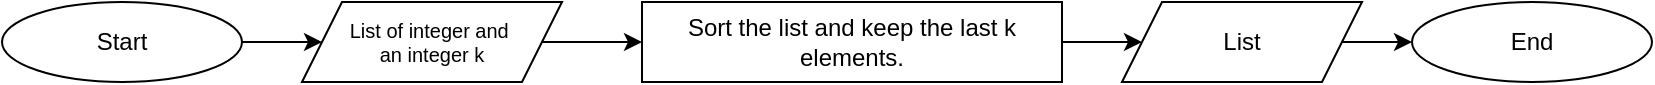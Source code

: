 <mxfile version="24.9.0">
  <diagram name="Page-1" id="z9LAb5Ok6JyxKWv0N6qz">
    <mxGraphModel dx="795" dy="539" grid="1" gridSize="10" guides="1" tooltips="1" connect="1" arrows="1" fold="1" page="1" pageScale="1" pageWidth="850" pageHeight="1100" background="#FFFFFF" math="0" shadow="0">
      <root>
        <mxCell id="0" />
        <mxCell id="1" parent="0" />
        <mxCell id="XKFdUextkc2nJWJVsiQQ-31" value="" style="edgeStyle=orthogonalEdgeStyle;rounded=0;orthogonalLoop=1;jettySize=auto;html=1;" parent="1" edge="1">
          <mxGeometry relative="1" as="geometry">
            <mxPoint x="400" y="150" as="targetPoint" />
          </mxGeometry>
        </mxCell>
        <mxCell id="iPOr9jhTZgFF23cTAe3i-1" value="Start" style="ellipse;whiteSpace=wrap;html=1;" parent="1" vertex="1">
          <mxGeometry x="40" y="240" width="120" height="40" as="geometry" />
        </mxCell>
        <mxCell id="iPOr9jhTZgFF23cTAe3i-2" value="List of integer and&amp;nbsp;&lt;div&gt;an integer k&lt;/div&gt;" style="shape=parallelogram;perimeter=parallelogramPerimeter;whiteSpace=wrap;html=1;fixedSize=1;fontSize=10;" parent="1" vertex="1">
          <mxGeometry x="190" y="240" width="130" height="40" as="geometry" />
        </mxCell>
        <mxCell id="iPOr9jhTZgFF23cTAe3i-16" value="" style="endArrow=classic;html=1;rounded=0;exitX=1;exitY=0.5;exitDx=0;exitDy=0;entryX=0;entryY=0.5;entryDx=0;entryDy=0;" parent="1" source="iPOr9jhTZgFF23cTAe3i-1" target="iPOr9jhTZgFF23cTAe3i-2" edge="1">
          <mxGeometry width="50" height="50" relative="1" as="geometry">
            <mxPoint x="210" y="360" as="sourcePoint" />
            <mxPoint x="260" y="310" as="targetPoint" />
          </mxGeometry>
        </mxCell>
        <mxCell id="iPOr9jhTZgFF23cTAe3i-17" value="" style="endArrow=classic;html=1;rounded=0;exitX=1;exitY=0.5;exitDx=0;exitDy=0;entryX=0;entryY=0.5;entryDx=0;entryDy=0;" parent="1" source="iPOr9jhTZgFF23cTAe3i-2" edge="1">
          <mxGeometry width="50" height="50" relative="1" as="geometry">
            <mxPoint x="170" y="270" as="sourcePoint" />
            <mxPoint x="360" y="260" as="targetPoint" />
          </mxGeometry>
        </mxCell>
        <mxCell id="iPOr9jhTZgFF23cTAe3i-103" value="List" style="shape=parallelogram;perimeter=parallelogramPerimeter;whiteSpace=wrap;html=1;fixedSize=1;" parent="1" vertex="1">
          <mxGeometry x="600" y="240" width="120" height="40" as="geometry" />
        </mxCell>
        <mxCell id="iPOr9jhTZgFF23cTAe3i-104" value="End" style="ellipse;whiteSpace=wrap;html=1;" parent="1" vertex="1">
          <mxGeometry x="745" y="240" width="120" height="40" as="geometry" />
        </mxCell>
        <mxCell id="iPOr9jhTZgFF23cTAe3i-105" value="" style="endArrow=classic;html=1;rounded=0;exitX=1;exitY=0.5;exitDx=0;exitDy=0;" parent="1" source="iPOr9jhTZgFF23cTAe3i-103" target="iPOr9jhTZgFF23cTAe3i-104" edge="1">
          <mxGeometry width="50" height="50" relative="1" as="geometry">
            <mxPoint x="340" y="205" as="sourcePoint" />
            <mxPoint x="380" y="205" as="targetPoint" />
          </mxGeometry>
        </mxCell>
        <mxCell id="iPOr9jhTZgFF23cTAe3i-123" value="Sort the list and keep the last k elements." style="rounded=0;whiteSpace=wrap;html=1;" parent="1" vertex="1">
          <mxGeometry x="360" y="240" width="210" height="40" as="geometry" />
        </mxCell>
        <mxCell id="iPOr9jhTZgFF23cTAe3i-144" value="" style="endArrow=classic;html=1;rounded=0;exitX=1;exitY=0.5;exitDx=0;exitDy=0;entryX=0;entryY=0.5;entryDx=0;entryDy=0;" parent="1" source="iPOr9jhTZgFF23cTAe3i-123" target="iPOr9jhTZgFF23cTAe3i-103" edge="1">
          <mxGeometry width="50" height="50" relative="1" as="geometry">
            <mxPoint x="590" y="260" as="sourcePoint" />
            <mxPoint x="420" y="270" as="targetPoint" />
          </mxGeometry>
        </mxCell>
      </root>
    </mxGraphModel>
  </diagram>
</mxfile>